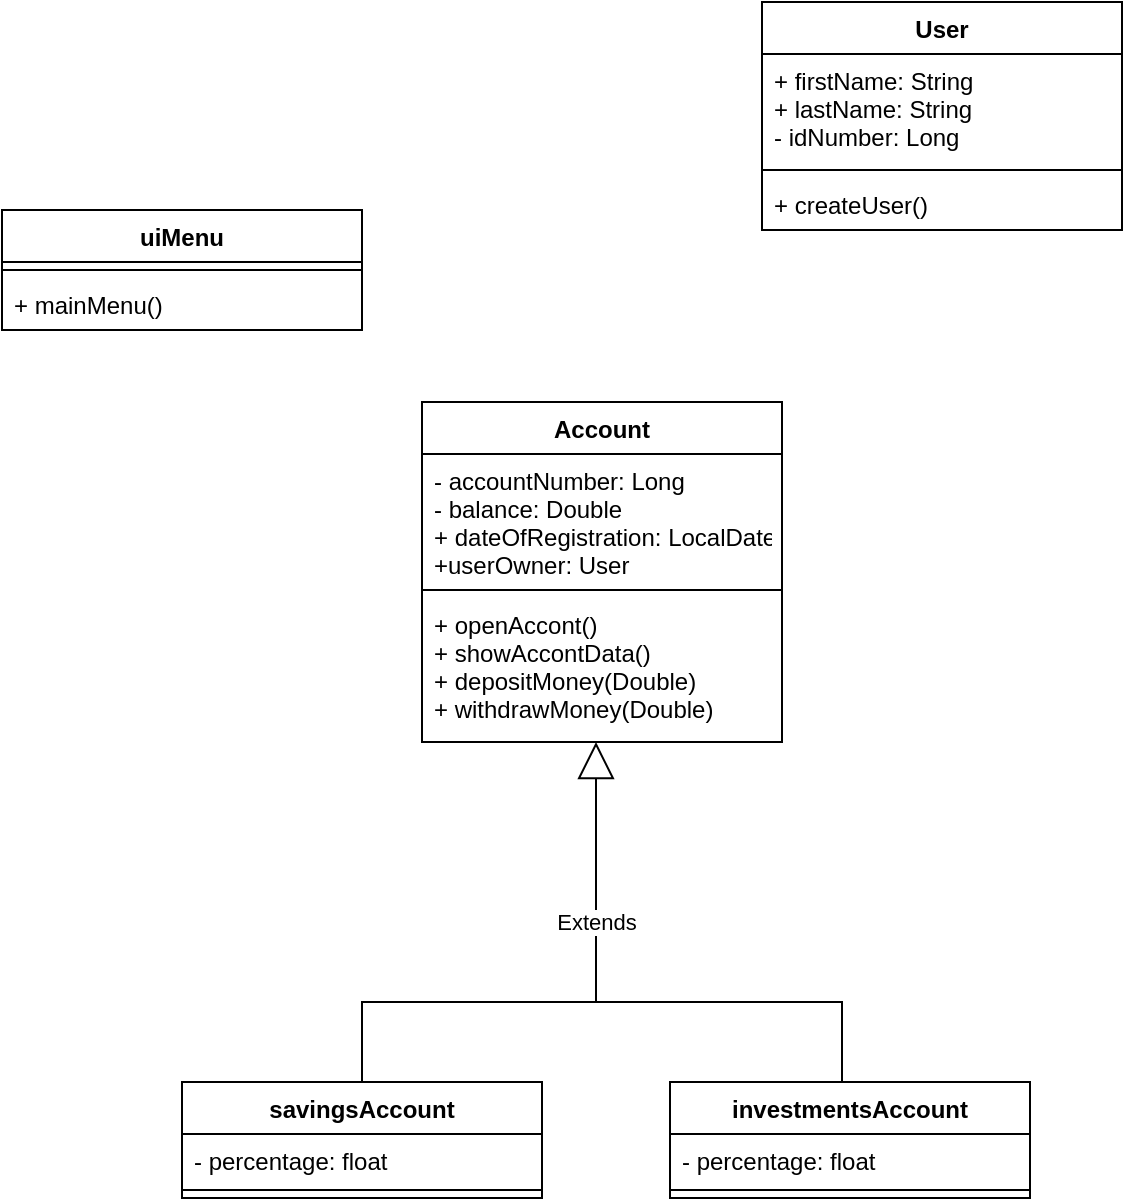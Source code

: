 <mxfile version="19.0.3" type="device"><diagram id="C5RBs43oDa-KdzZeNtuy" name="Page-1"><mxGraphModel dx="1695" dy="545" grid="1" gridSize="10" guides="1" tooltips="1" connect="1" arrows="1" fold="1" page="1" pageScale="1" pageWidth="827" pageHeight="1169" math="0" shadow="0"><root><mxCell id="WIyWlLk6GJQsqaUBKTNV-0"/><mxCell id="WIyWlLk6GJQsqaUBKTNV-1" parent="WIyWlLk6GJQsqaUBKTNV-0"/><mxCell id="JyuTFh09p6AN_5h6t5DV-0" value="User" style="swimlane;fontStyle=1;align=center;verticalAlign=top;childLayout=stackLayout;horizontal=1;startSize=26;horizontalStack=0;resizeParent=1;resizeParentMax=0;resizeLast=0;collapsible=1;marginBottom=0;" vertex="1" parent="WIyWlLk6GJQsqaUBKTNV-1"><mxGeometry x="370" y="130" width="180" height="114" as="geometry"/></mxCell><mxCell id="JyuTFh09p6AN_5h6t5DV-1" value="+ firstName: String&#10;+ lastName: String&#10;- idNumber: Long" style="text;strokeColor=none;fillColor=none;align=left;verticalAlign=top;spacingLeft=4;spacingRight=4;overflow=hidden;rotatable=0;points=[[0,0.5],[1,0.5]];portConstraint=eastwest;" vertex="1" parent="JyuTFh09p6AN_5h6t5DV-0"><mxGeometry y="26" width="180" height="54" as="geometry"/></mxCell><mxCell id="JyuTFh09p6AN_5h6t5DV-2" value="" style="line;strokeWidth=1;fillColor=none;align=left;verticalAlign=middle;spacingTop=-1;spacingLeft=3;spacingRight=3;rotatable=0;labelPosition=right;points=[];portConstraint=eastwest;" vertex="1" parent="JyuTFh09p6AN_5h6t5DV-0"><mxGeometry y="80" width="180" height="8" as="geometry"/></mxCell><mxCell id="JyuTFh09p6AN_5h6t5DV-3" value="+ createUser()" style="text;strokeColor=none;fillColor=none;align=left;verticalAlign=top;spacingLeft=4;spacingRight=4;overflow=hidden;rotatable=0;points=[[0,0.5],[1,0.5]];portConstraint=eastwest;" vertex="1" parent="JyuTFh09p6AN_5h6t5DV-0"><mxGeometry y="88" width="180" height="26" as="geometry"/></mxCell><mxCell id="JyuTFh09p6AN_5h6t5DV-4" value="Account" style="swimlane;fontStyle=1;align=center;verticalAlign=top;childLayout=stackLayout;horizontal=1;startSize=26;horizontalStack=0;resizeParent=1;resizeParentMax=0;resizeLast=0;collapsible=1;marginBottom=0;" vertex="1" parent="WIyWlLk6GJQsqaUBKTNV-1"><mxGeometry x="200" y="330" width="180" height="170" as="geometry"/></mxCell><mxCell id="JyuTFh09p6AN_5h6t5DV-5" value="- accountNumber: Long&#10;- balance: Double&#10;+ dateOfRegistration: LocalDate&#10;+userOwner: User" style="text;strokeColor=none;fillColor=none;align=left;verticalAlign=top;spacingLeft=4;spacingRight=4;overflow=hidden;rotatable=0;points=[[0,0.5],[1,0.5]];portConstraint=eastwest;" vertex="1" parent="JyuTFh09p6AN_5h6t5DV-4"><mxGeometry y="26" width="180" height="64" as="geometry"/></mxCell><mxCell id="JyuTFh09p6AN_5h6t5DV-6" value="" style="line;strokeWidth=1;fillColor=none;align=left;verticalAlign=middle;spacingTop=-1;spacingLeft=3;spacingRight=3;rotatable=0;labelPosition=right;points=[];portConstraint=eastwest;" vertex="1" parent="JyuTFh09p6AN_5h6t5DV-4"><mxGeometry y="90" width="180" height="8" as="geometry"/></mxCell><mxCell id="JyuTFh09p6AN_5h6t5DV-7" value="+ openAccont()&#10;+ showAccontData()&#10;+ depositMoney(Double)&#10;+ withdrawMoney(Double)" style="text;strokeColor=none;fillColor=none;align=left;verticalAlign=top;spacingLeft=4;spacingRight=4;overflow=hidden;rotatable=0;points=[[0,0.5],[1,0.5]];portConstraint=eastwest;" vertex="1" parent="JyuTFh09p6AN_5h6t5DV-4"><mxGeometry y="98" width="180" height="72" as="geometry"/></mxCell><mxCell id="JyuTFh09p6AN_5h6t5DV-8" value="uiMenu" style="swimlane;fontStyle=1;align=center;verticalAlign=top;childLayout=stackLayout;horizontal=1;startSize=26;horizontalStack=0;resizeParent=1;resizeParentMax=0;resizeLast=0;collapsible=1;marginBottom=0;" vertex="1" parent="WIyWlLk6GJQsqaUBKTNV-1"><mxGeometry x="-10" y="234" width="180" height="60" as="geometry"/></mxCell><mxCell id="JyuTFh09p6AN_5h6t5DV-10" value="" style="line;strokeWidth=1;fillColor=none;align=left;verticalAlign=middle;spacingTop=-1;spacingLeft=3;spacingRight=3;rotatable=0;labelPosition=right;points=[];portConstraint=eastwest;" vertex="1" parent="JyuTFh09p6AN_5h6t5DV-8"><mxGeometry y="26" width="180" height="8" as="geometry"/></mxCell><mxCell id="JyuTFh09p6AN_5h6t5DV-11" value="+ mainMenu()" style="text;strokeColor=none;fillColor=none;align=left;verticalAlign=top;spacingLeft=4;spacingRight=4;overflow=hidden;rotatable=0;points=[[0,0.5],[1,0.5]];portConstraint=eastwest;" vertex="1" parent="JyuTFh09p6AN_5h6t5DV-8"><mxGeometry y="34" width="180" height="26" as="geometry"/></mxCell><mxCell id="JyuTFh09p6AN_5h6t5DV-12" value="savingsAccount" style="swimlane;fontStyle=1;align=center;verticalAlign=top;childLayout=stackLayout;horizontal=1;startSize=26;horizontalStack=0;resizeParent=1;resizeParentMax=0;resizeLast=0;collapsible=1;marginBottom=0;" vertex="1" parent="WIyWlLk6GJQsqaUBKTNV-1"><mxGeometry x="80" y="670" width="180" height="58" as="geometry"/></mxCell><mxCell id="JyuTFh09p6AN_5h6t5DV-13" value="- percentage: float" style="text;strokeColor=none;fillColor=none;align=left;verticalAlign=top;spacingLeft=4;spacingRight=4;overflow=hidden;rotatable=0;points=[[0,0.5],[1,0.5]];portConstraint=eastwest;" vertex="1" parent="JyuTFh09p6AN_5h6t5DV-12"><mxGeometry y="26" width="180" height="24" as="geometry"/></mxCell><mxCell id="JyuTFh09p6AN_5h6t5DV-14" value="" style="line;strokeWidth=1;fillColor=none;align=left;verticalAlign=middle;spacingTop=-1;spacingLeft=3;spacingRight=3;rotatable=0;labelPosition=right;points=[];portConstraint=eastwest;" vertex="1" parent="JyuTFh09p6AN_5h6t5DV-12"><mxGeometry y="50" width="180" height="8" as="geometry"/></mxCell><mxCell id="JyuTFh09p6AN_5h6t5DV-25" style="edgeStyle=orthogonalEdgeStyle;rounded=0;orthogonalLoop=1;jettySize=auto;html=1;endArrow=none;endFill=0;exitX=0.5;exitY=0;exitDx=0;exitDy=0;" edge="1" parent="WIyWlLk6GJQsqaUBKTNV-1" source="JyuTFh09p6AN_5h6t5DV-16"><mxGeometry relative="1" as="geometry"><mxPoint x="240" y="630" as="targetPoint"/><mxPoint x="440" y="660" as="sourcePoint"/><Array as="points"><mxPoint x="414" y="680"/><mxPoint x="410" y="680"/><mxPoint x="410" y="630"/></Array></mxGeometry></mxCell><mxCell id="JyuTFh09p6AN_5h6t5DV-16" value="investmentsAccount" style="swimlane;fontStyle=1;align=center;verticalAlign=top;childLayout=stackLayout;horizontal=1;startSize=26;horizontalStack=0;resizeParent=1;resizeParentMax=0;resizeLast=0;collapsible=1;marginBottom=0;" vertex="1" parent="WIyWlLk6GJQsqaUBKTNV-1"><mxGeometry x="324" y="670" width="180" height="58" as="geometry"/></mxCell><mxCell id="JyuTFh09p6AN_5h6t5DV-17" value="- percentage: float" style="text;strokeColor=none;fillColor=none;align=left;verticalAlign=top;spacingLeft=4;spacingRight=4;overflow=hidden;rotatable=0;points=[[0,0.5],[1,0.5]];portConstraint=eastwest;" vertex="1" parent="JyuTFh09p6AN_5h6t5DV-16"><mxGeometry y="26" width="180" height="24" as="geometry"/></mxCell><mxCell id="JyuTFh09p6AN_5h6t5DV-18" value="" style="line;strokeWidth=1;fillColor=none;align=left;verticalAlign=middle;spacingTop=-1;spacingLeft=3;spacingRight=3;rotatable=0;labelPosition=right;points=[];portConstraint=eastwest;" vertex="1" parent="JyuTFh09p6AN_5h6t5DV-16"><mxGeometry y="50" width="180" height="8" as="geometry"/></mxCell><mxCell id="JyuTFh09p6AN_5h6t5DV-20" value="Extends" style="endArrow=block;endSize=16;endFill=0;html=1;rounded=0;exitX=0.5;exitY=0;exitDx=0;exitDy=0;edgeStyle=orthogonalEdgeStyle;" edge="1" parent="WIyWlLk6GJQsqaUBKTNV-1" source="JyuTFh09p6AN_5h6t5DV-12" target="JyuTFh09p6AN_5h6t5DV-7"><mxGeometry x="0.373" width="160" relative="1" as="geometry"><mxPoint x="210" y="490" as="sourcePoint"/><mxPoint x="280" y="520" as="targetPoint"/><Array as="points"><mxPoint x="170" y="630"/><mxPoint x="287" y="630"/></Array><mxPoint as="offset"/></mxGeometry></mxCell></root></mxGraphModel></diagram></mxfile>
